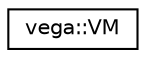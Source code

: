 digraph "Graphical Class Hierarchy"
{
  edge [fontname="Helvetica",fontsize="10",labelfontname="Helvetica",labelfontsize="10"];
  node [fontname="Helvetica",fontsize="10",shape=record];
  rankdir="LR";
  Node0 [label="vega::VM",height=0.2,width=0.4,color="black", fillcolor="white", style="filled",URL="$classvega_1_1VM.html"];
}
